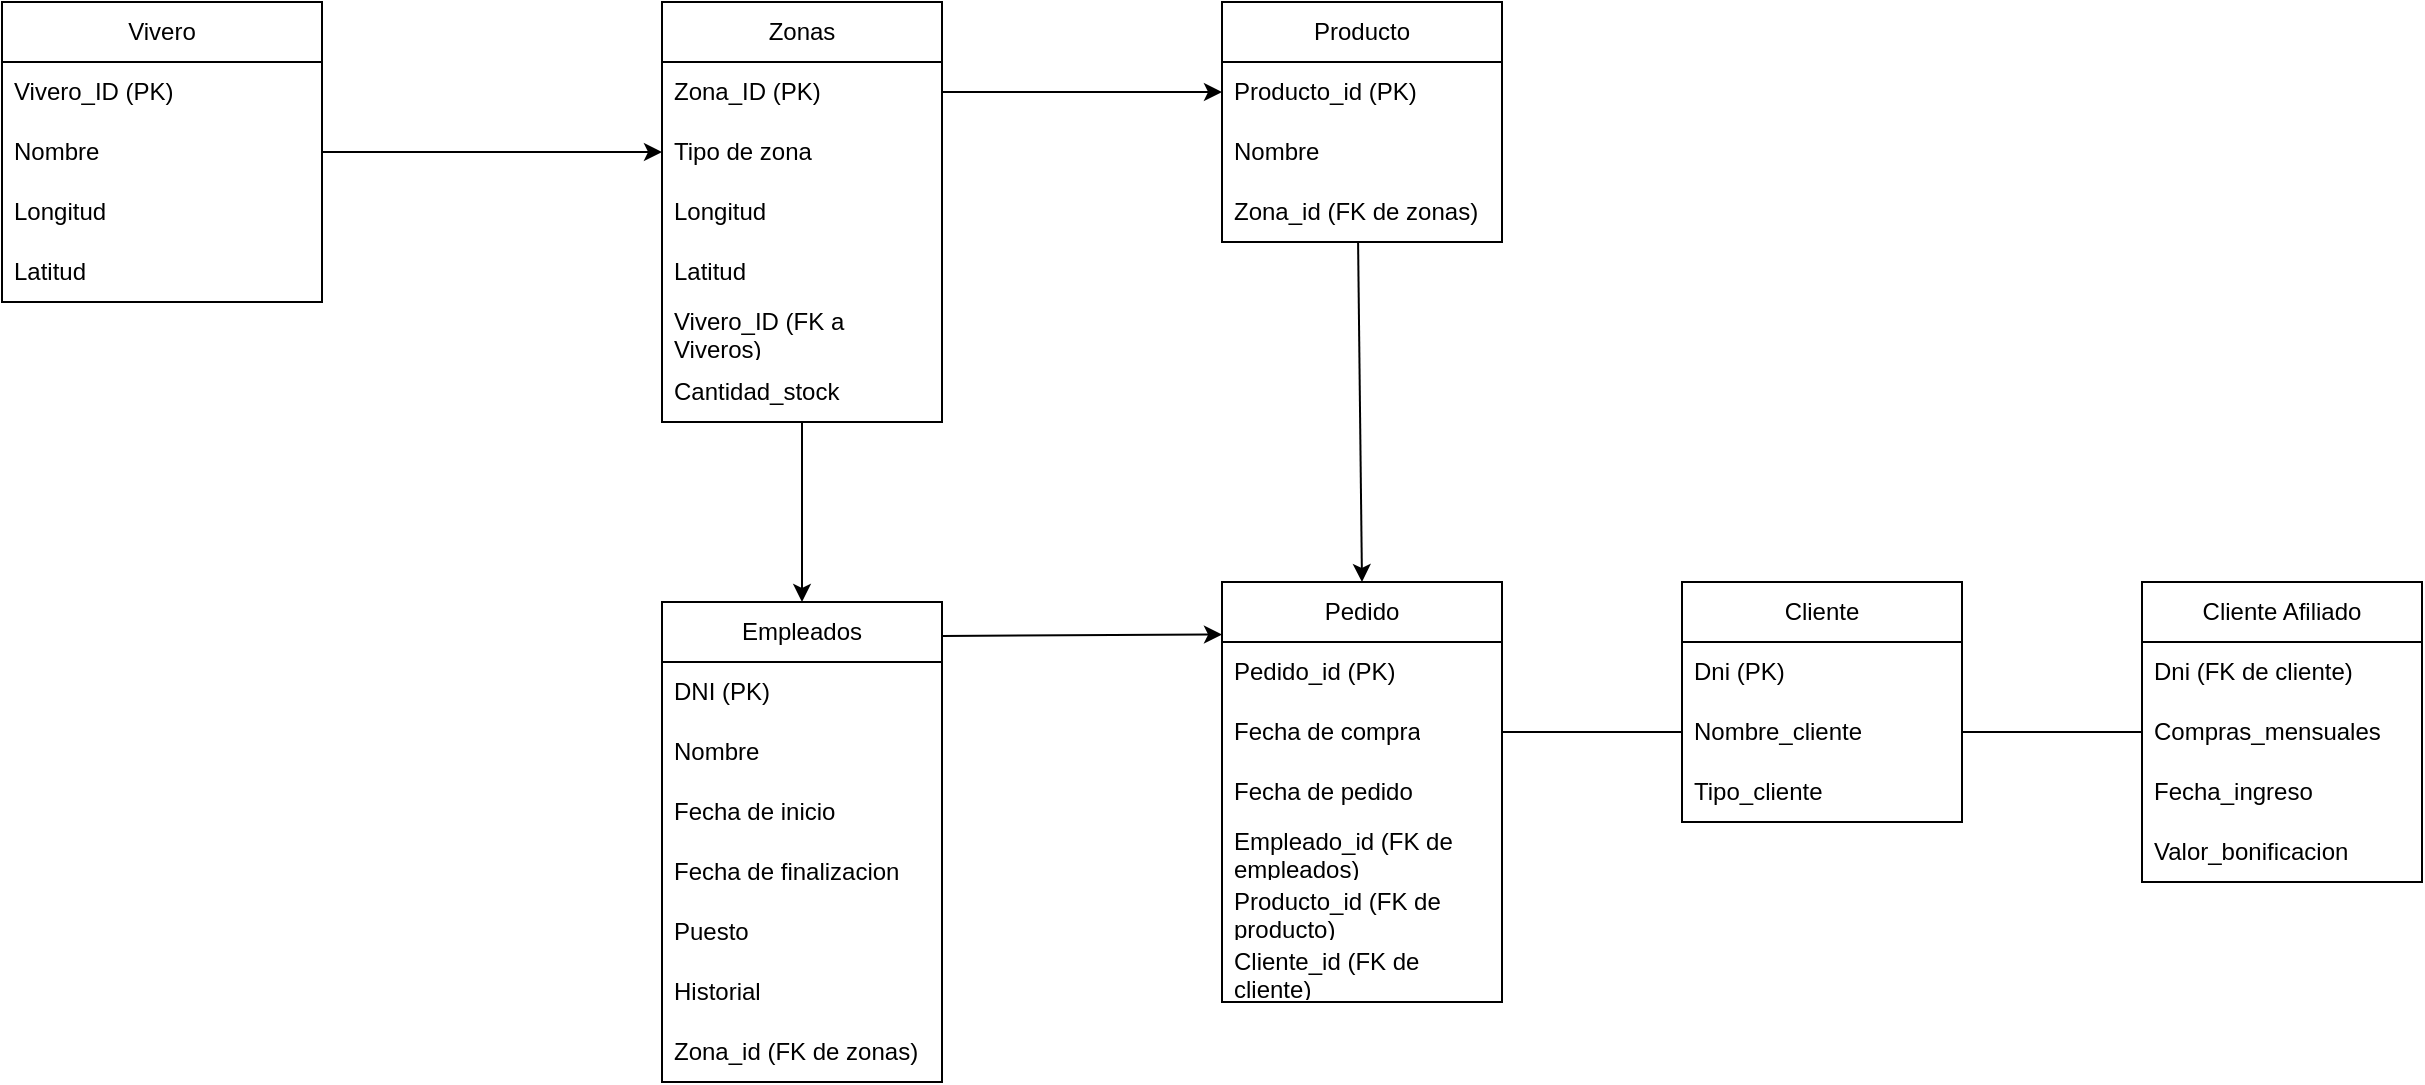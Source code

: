 <mxfile version="24.8.3">
  <diagram name="Página-1" id="y-SyeY6Hac7-5Vz-gWNY">
    <mxGraphModel dx="671" dy="784" grid="1" gridSize="10" guides="1" tooltips="1" connect="1" arrows="1" fold="1" page="1" pageScale="1" pageWidth="1654" pageHeight="2336" math="0" shadow="0">
      <root>
        <mxCell id="0" />
        <mxCell id="1" parent="0" />
        <mxCell id="gdBTWpyvUSNcfsHML8O1-1" value="Vivero" style="swimlane;fontStyle=0;childLayout=stackLayout;horizontal=1;startSize=30;horizontalStack=0;resizeParent=1;resizeParentMax=0;resizeLast=0;collapsible=1;marginBottom=0;whiteSpace=wrap;html=1;" parent="1" vertex="1">
          <mxGeometry y="1040" width="160" height="150" as="geometry">
            <mxRectangle x="110" y="1500" width="70" height="30" as="alternateBounds" />
          </mxGeometry>
        </mxCell>
        <mxCell id="gdBTWpyvUSNcfsHML8O1-2" value="Vivero_ID (PK)&lt;span style=&quot;white-space: pre;&quot;&gt;&#x9;&lt;/span&gt;" style="text;strokeColor=none;fillColor=none;align=left;verticalAlign=middle;spacingLeft=4;spacingRight=4;overflow=hidden;points=[[0,0.5],[1,0.5]];portConstraint=eastwest;rotatable=0;whiteSpace=wrap;html=1;" parent="gdBTWpyvUSNcfsHML8O1-1" vertex="1">
          <mxGeometry y="30" width="160" height="30" as="geometry" />
        </mxCell>
        <mxCell id="gdBTWpyvUSNcfsHML8O1-3" value="Nombre" style="text;strokeColor=none;fillColor=none;align=left;verticalAlign=middle;spacingLeft=4;spacingRight=4;overflow=hidden;points=[[0,0.5],[1,0.5]];portConstraint=eastwest;rotatable=0;whiteSpace=wrap;html=1;" parent="gdBTWpyvUSNcfsHML8O1-1" vertex="1">
          <mxGeometry y="60" width="160" height="30" as="geometry" />
        </mxCell>
        <mxCell id="gdBTWpyvUSNcfsHML8O1-4" value="Longitud" style="text;strokeColor=none;fillColor=none;align=left;verticalAlign=middle;spacingLeft=4;spacingRight=4;overflow=hidden;points=[[0,0.5],[1,0.5]];portConstraint=eastwest;rotatable=0;whiteSpace=wrap;html=1;" parent="gdBTWpyvUSNcfsHML8O1-1" vertex="1">
          <mxGeometry y="90" width="160" height="30" as="geometry" />
        </mxCell>
        <mxCell id="7hObZ_VGaH9vUzibAlcM-1" value="Latitud" style="text;strokeColor=none;fillColor=none;align=left;verticalAlign=middle;spacingLeft=4;spacingRight=4;overflow=hidden;points=[[0,0.5],[1,0.5]];portConstraint=eastwest;rotatable=0;whiteSpace=wrap;html=1;" parent="gdBTWpyvUSNcfsHML8O1-1" vertex="1">
          <mxGeometry y="120" width="160" height="30" as="geometry" />
        </mxCell>
        <mxCell id="7hObZ_VGaH9vUzibAlcM-4" value="Zonas" style="swimlane;fontStyle=0;childLayout=stackLayout;horizontal=1;startSize=30;horizontalStack=0;resizeParent=1;resizeParentMax=0;resizeLast=0;collapsible=1;marginBottom=0;whiteSpace=wrap;html=1;" parent="1" vertex="1">
          <mxGeometry x="330" y="1040" width="140" height="210" as="geometry" />
        </mxCell>
        <mxCell id="7hObZ_VGaH9vUzibAlcM-5" value="Zona_ID (PK)" style="text;strokeColor=none;fillColor=none;align=left;verticalAlign=middle;spacingLeft=4;spacingRight=4;overflow=hidden;points=[[0,0.5],[1,0.5]];portConstraint=eastwest;rotatable=0;whiteSpace=wrap;html=1;" parent="7hObZ_VGaH9vUzibAlcM-4" vertex="1">
          <mxGeometry y="30" width="140" height="30" as="geometry" />
        </mxCell>
        <mxCell id="7hObZ_VGaH9vUzibAlcM-6" value="Tipo de zona" style="text;strokeColor=none;fillColor=none;align=left;verticalAlign=middle;spacingLeft=4;spacingRight=4;overflow=hidden;points=[[0,0.5],[1,0.5]];portConstraint=eastwest;rotatable=0;whiteSpace=wrap;html=1;" parent="7hObZ_VGaH9vUzibAlcM-4" vertex="1">
          <mxGeometry y="60" width="140" height="30" as="geometry" />
        </mxCell>
        <mxCell id="7hObZ_VGaH9vUzibAlcM-7" value="Longitud" style="text;strokeColor=none;fillColor=none;align=left;verticalAlign=middle;spacingLeft=4;spacingRight=4;overflow=hidden;points=[[0,0.5],[1,0.5]];portConstraint=eastwest;rotatable=0;whiteSpace=wrap;html=1;" parent="7hObZ_VGaH9vUzibAlcM-4" vertex="1">
          <mxGeometry y="90" width="140" height="30" as="geometry" />
        </mxCell>
        <mxCell id="7hObZ_VGaH9vUzibAlcM-8" value="Latitud" style="text;strokeColor=none;fillColor=none;align=left;verticalAlign=middle;spacingLeft=4;spacingRight=4;overflow=hidden;points=[[0,0.5],[1,0.5]];portConstraint=eastwest;rotatable=0;whiteSpace=wrap;html=1;" parent="7hObZ_VGaH9vUzibAlcM-4" vertex="1">
          <mxGeometry y="120" width="140" height="30" as="geometry" />
        </mxCell>
        <mxCell id="7hObZ_VGaH9vUzibAlcM-9" value="Vivero_ID (FK a Viveros)" style="text;strokeColor=none;fillColor=none;align=left;verticalAlign=middle;spacingLeft=4;spacingRight=4;overflow=hidden;points=[[0,0.5],[1,0.5]];portConstraint=eastwest;rotatable=0;whiteSpace=wrap;html=1;" parent="7hObZ_VGaH9vUzibAlcM-4" vertex="1">
          <mxGeometry y="150" width="140" height="30" as="geometry" />
        </mxCell>
        <mxCell id="_dKuL7jVNLMuewMv2L4r-25" value="Cantidad_stock" style="text;strokeColor=none;fillColor=none;align=left;verticalAlign=middle;spacingLeft=4;spacingRight=4;overflow=hidden;points=[[0,0.5],[1,0.5]];portConstraint=eastwest;rotatable=0;whiteSpace=wrap;html=1;" vertex="1" parent="7hObZ_VGaH9vUzibAlcM-4">
          <mxGeometry y="180" width="140" height="30" as="geometry" />
        </mxCell>
        <mxCell id="7hObZ_VGaH9vUzibAlcM-11" style="edgeStyle=orthogonalEdgeStyle;rounded=0;orthogonalLoop=1;jettySize=auto;html=1;exitX=1;exitY=0.5;exitDx=0;exitDy=0;entryX=0;entryY=0.5;entryDx=0;entryDy=0;" parent="1" source="gdBTWpyvUSNcfsHML8O1-3" target="7hObZ_VGaH9vUzibAlcM-6" edge="1">
          <mxGeometry relative="1" as="geometry" />
        </mxCell>
        <mxCell id="_dKuL7jVNLMuewMv2L4r-1" value="Empleados" style="swimlane;fontStyle=0;childLayout=stackLayout;horizontal=1;startSize=30;horizontalStack=0;resizeParent=1;resizeParentMax=0;resizeLast=0;collapsible=1;marginBottom=0;whiteSpace=wrap;html=1;" vertex="1" parent="1">
          <mxGeometry x="330" y="1340" width="140" height="240" as="geometry" />
        </mxCell>
        <mxCell id="_dKuL7jVNLMuewMv2L4r-2" value="DNI (PK)" style="text;strokeColor=none;fillColor=none;align=left;verticalAlign=middle;spacingLeft=4;spacingRight=4;overflow=hidden;points=[[0,0.5],[1,0.5]];portConstraint=eastwest;rotatable=0;whiteSpace=wrap;html=1;" vertex="1" parent="_dKuL7jVNLMuewMv2L4r-1">
          <mxGeometry y="30" width="140" height="30" as="geometry" />
        </mxCell>
        <mxCell id="_dKuL7jVNLMuewMv2L4r-3" value="Nombre" style="text;strokeColor=none;fillColor=none;align=left;verticalAlign=middle;spacingLeft=4;spacingRight=4;overflow=hidden;points=[[0,0.5],[1,0.5]];portConstraint=eastwest;rotatable=0;whiteSpace=wrap;html=1;" vertex="1" parent="_dKuL7jVNLMuewMv2L4r-1">
          <mxGeometry y="60" width="140" height="30" as="geometry" />
        </mxCell>
        <mxCell id="_dKuL7jVNLMuewMv2L4r-4" value="Fecha de inicio" style="text;strokeColor=none;fillColor=none;align=left;verticalAlign=middle;spacingLeft=4;spacingRight=4;overflow=hidden;points=[[0,0.5],[1,0.5]];portConstraint=eastwest;rotatable=0;whiteSpace=wrap;html=1;" vertex="1" parent="_dKuL7jVNLMuewMv2L4r-1">
          <mxGeometry y="90" width="140" height="30" as="geometry" />
        </mxCell>
        <mxCell id="_dKuL7jVNLMuewMv2L4r-5" value="Fecha de finalizacion" style="text;strokeColor=none;fillColor=none;align=left;verticalAlign=middle;spacingLeft=4;spacingRight=4;overflow=hidden;points=[[0,0.5],[1,0.5]];portConstraint=eastwest;rotatable=0;whiteSpace=wrap;html=1;" vertex="1" parent="_dKuL7jVNLMuewMv2L4r-1">
          <mxGeometry y="120" width="140" height="30" as="geometry" />
        </mxCell>
        <mxCell id="_dKuL7jVNLMuewMv2L4r-6" value="Puesto" style="text;strokeColor=none;fillColor=none;align=left;verticalAlign=middle;spacingLeft=4;spacingRight=4;overflow=hidden;points=[[0,0.5],[1,0.5]];portConstraint=eastwest;rotatable=0;whiteSpace=wrap;html=1;" vertex="1" parent="_dKuL7jVNLMuewMv2L4r-1">
          <mxGeometry y="150" width="140" height="30" as="geometry" />
        </mxCell>
        <mxCell id="_dKuL7jVNLMuewMv2L4r-7" value="Historial" style="text;strokeColor=none;fillColor=none;align=left;verticalAlign=middle;spacingLeft=4;spacingRight=4;overflow=hidden;points=[[0,0.5],[1,0.5]];portConstraint=eastwest;rotatable=0;whiteSpace=wrap;html=1;" vertex="1" parent="_dKuL7jVNLMuewMv2L4r-1">
          <mxGeometry y="180" width="140" height="30" as="geometry" />
        </mxCell>
        <mxCell id="_dKuL7jVNLMuewMv2L4r-8" value="Zona_id (FK de zonas)" style="text;strokeColor=none;fillColor=none;align=left;verticalAlign=middle;spacingLeft=4;spacingRight=4;overflow=hidden;points=[[0,0.5],[1,0.5]];portConstraint=eastwest;rotatable=0;whiteSpace=wrap;html=1;" vertex="1" parent="_dKuL7jVNLMuewMv2L4r-1">
          <mxGeometry y="210" width="140" height="30" as="geometry" />
        </mxCell>
        <mxCell id="_dKuL7jVNLMuewMv2L4r-10" value="" style="endArrow=classic;html=1;rounded=0;entryX=0.5;entryY=0;entryDx=0;entryDy=0;" edge="1" parent="1" target="_dKuL7jVNLMuewMv2L4r-1">
          <mxGeometry width="50" height="50" relative="1" as="geometry">
            <mxPoint x="400" y="1250" as="sourcePoint" />
            <mxPoint x="370" y="1260" as="targetPoint" />
          </mxGeometry>
        </mxCell>
        <mxCell id="_dKuL7jVNLMuewMv2L4r-11" value="Producto" style="swimlane;fontStyle=0;childLayout=stackLayout;horizontal=1;startSize=30;horizontalStack=0;resizeParent=1;resizeParentMax=0;resizeLast=0;collapsible=1;marginBottom=0;whiteSpace=wrap;html=1;" vertex="1" parent="1">
          <mxGeometry x="610" y="1040" width="140" height="120" as="geometry" />
        </mxCell>
        <mxCell id="_dKuL7jVNLMuewMv2L4r-12" value="Producto_id (PK)" style="text;strokeColor=none;fillColor=none;align=left;verticalAlign=middle;spacingLeft=4;spacingRight=4;overflow=hidden;points=[[0,0.5],[1,0.5]];portConstraint=eastwest;rotatable=0;whiteSpace=wrap;html=1;" vertex="1" parent="_dKuL7jVNLMuewMv2L4r-11">
          <mxGeometry y="30" width="140" height="30" as="geometry" />
        </mxCell>
        <mxCell id="_dKuL7jVNLMuewMv2L4r-13" value="Nombre" style="text;strokeColor=none;fillColor=none;align=left;verticalAlign=middle;spacingLeft=4;spacingRight=4;overflow=hidden;points=[[0,0.5],[1,0.5]];portConstraint=eastwest;rotatable=0;whiteSpace=wrap;html=1;" vertex="1" parent="_dKuL7jVNLMuewMv2L4r-11">
          <mxGeometry y="60" width="140" height="30" as="geometry" />
        </mxCell>
        <mxCell id="_dKuL7jVNLMuewMv2L4r-14" value="Zona_id (FK de zonas)" style="text;strokeColor=none;fillColor=none;align=left;verticalAlign=middle;spacingLeft=4;spacingRight=4;overflow=hidden;points=[[0,0.5],[1,0.5]];portConstraint=eastwest;rotatable=0;whiteSpace=wrap;html=1;" vertex="1" parent="_dKuL7jVNLMuewMv2L4r-11">
          <mxGeometry y="90" width="140" height="30" as="geometry" />
        </mxCell>
        <mxCell id="_dKuL7jVNLMuewMv2L4r-15" value="" style="endArrow=classic;html=1;rounded=0;exitX=1;exitY=0.5;exitDx=0;exitDy=0;entryX=0;entryY=0.5;entryDx=0;entryDy=0;" edge="1" parent="1" source="7hObZ_VGaH9vUzibAlcM-5" target="_dKuL7jVNLMuewMv2L4r-12">
          <mxGeometry width="50" height="50" relative="1" as="geometry">
            <mxPoint x="610" y="1330" as="sourcePoint" />
            <mxPoint x="660" y="1280" as="targetPoint" />
          </mxGeometry>
        </mxCell>
        <mxCell id="_dKuL7jVNLMuewMv2L4r-16" value="Pedido" style="swimlane;fontStyle=0;childLayout=stackLayout;horizontal=1;startSize=30;horizontalStack=0;resizeParent=1;resizeParentMax=0;resizeLast=0;collapsible=1;marginBottom=0;whiteSpace=wrap;html=1;" vertex="1" parent="1">
          <mxGeometry x="610" y="1330" width="140" height="210" as="geometry" />
        </mxCell>
        <mxCell id="_dKuL7jVNLMuewMv2L4r-17" value="Pedido_id (PK)" style="text;strokeColor=none;fillColor=none;align=left;verticalAlign=middle;spacingLeft=4;spacingRight=4;overflow=hidden;points=[[0,0.5],[1,0.5]];portConstraint=eastwest;rotatable=0;whiteSpace=wrap;html=1;" vertex="1" parent="_dKuL7jVNLMuewMv2L4r-16">
          <mxGeometry y="30" width="140" height="30" as="geometry" />
        </mxCell>
        <mxCell id="_dKuL7jVNLMuewMv2L4r-18" value="Fecha de compra" style="text;strokeColor=none;fillColor=none;align=left;verticalAlign=middle;spacingLeft=4;spacingRight=4;overflow=hidden;points=[[0,0.5],[1,0.5]];portConstraint=eastwest;rotatable=0;whiteSpace=wrap;html=1;" vertex="1" parent="_dKuL7jVNLMuewMv2L4r-16">
          <mxGeometry y="60" width="140" height="30" as="geometry" />
        </mxCell>
        <mxCell id="_dKuL7jVNLMuewMv2L4r-19" value="Fecha de pedido" style="text;strokeColor=none;fillColor=none;align=left;verticalAlign=middle;spacingLeft=4;spacingRight=4;overflow=hidden;points=[[0,0.5],[1,0.5]];portConstraint=eastwest;rotatable=0;whiteSpace=wrap;html=1;" vertex="1" parent="_dKuL7jVNLMuewMv2L4r-16">
          <mxGeometry y="90" width="140" height="30" as="geometry" />
        </mxCell>
        <mxCell id="_dKuL7jVNLMuewMv2L4r-22" value="Empleado_id (FK de empleados)" style="text;strokeColor=none;fillColor=none;align=left;verticalAlign=middle;spacingLeft=4;spacingRight=4;overflow=hidden;points=[[0,0.5],[1,0.5]];portConstraint=eastwest;rotatable=0;whiteSpace=wrap;html=1;" vertex="1" parent="_dKuL7jVNLMuewMv2L4r-16">
          <mxGeometry y="120" width="140" height="30" as="geometry" />
        </mxCell>
        <mxCell id="_dKuL7jVNLMuewMv2L4r-23" value="Producto_id (FK de producto)" style="text;strokeColor=none;fillColor=none;align=left;verticalAlign=middle;spacingLeft=4;spacingRight=4;overflow=hidden;points=[[0,0.5],[1,0.5]];portConstraint=eastwest;rotatable=0;whiteSpace=wrap;html=1;" vertex="1" parent="_dKuL7jVNLMuewMv2L4r-16">
          <mxGeometry y="150" width="140" height="30" as="geometry" />
        </mxCell>
        <mxCell id="_dKuL7jVNLMuewMv2L4r-24" value="Cliente_id (FK de cliente)" style="text;strokeColor=none;fillColor=none;align=left;verticalAlign=middle;spacingLeft=4;spacingRight=4;overflow=hidden;points=[[0,0.5],[1,0.5]];portConstraint=eastwest;rotatable=0;whiteSpace=wrap;html=1;" vertex="1" parent="_dKuL7jVNLMuewMv2L4r-16">
          <mxGeometry y="180" width="140" height="30" as="geometry" />
        </mxCell>
        <mxCell id="_dKuL7jVNLMuewMv2L4r-20" value="" style="endArrow=classic;html=1;rounded=0;exitX=0.486;exitY=1;exitDx=0;exitDy=0;exitPerimeter=0;entryX=0.5;entryY=0;entryDx=0;entryDy=0;" edge="1" parent="1" source="_dKuL7jVNLMuewMv2L4r-14" target="_dKuL7jVNLMuewMv2L4r-16">
          <mxGeometry width="50" height="50" relative="1" as="geometry">
            <mxPoint x="610" y="1330" as="sourcePoint" />
            <mxPoint x="660" y="1280" as="targetPoint" />
          </mxGeometry>
        </mxCell>
        <mxCell id="_dKuL7jVNLMuewMv2L4r-21" value="" style="endArrow=classic;html=1;rounded=0;entryX=0;entryY=0.125;entryDx=0;entryDy=0;entryPerimeter=0;" edge="1" parent="1" target="_dKuL7jVNLMuewMv2L4r-16">
          <mxGeometry width="50" height="50" relative="1" as="geometry">
            <mxPoint x="470" y="1357" as="sourcePoint" />
            <mxPoint x="660" y="1280" as="targetPoint" />
          </mxGeometry>
        </mxCell>
        <mxCell id="_dKuL7jVNLMuewMv2L4r-26" value="Cliente" style="swimlane;fontStyle=0;childLayout=stackLayout;horizontal=1;startSize=30;horizontalStack=0;resizeParent=1;resizeParentMax=0;resizeLast=0;collapsible=1;marginBottom=0;whiteSpace=wrap;html=1;" vertex="1" parent="1">
          <mxGeometry x="840" y="1330" width="140" height="120" as="geometry" />
        </mxCell>
        <mxCell id="_dKuL7jVNLMuewMv2L4r-27" value="Dni (PK)" style="text;strokeColor=none;fillColor=none;align=left;verticalAlign=middle;spacingLeft=4;spacingRight=4;overflow=hidden;points=[[0,0.5],[1,0.5]];portConstraint=eastwest;rotatable=0;whiteSpace=wrap;html=1;" vertex="1" parent="_dKuL7jVNLMuewMv2L4r-26">
          <mxGeometry y="30" width="140" height="30" as="geometry" />
        </mxCell>
        <mxCell id="_dKuL7jVNLMuewMv2L4r-28" value="Nombre_cliente" style="text;strokeColor=none;fillColor=none;align=left;verticalAlign=middle;spacingLeft=4;spacingRight=4;overflow=hidden;points=[[0,0.5],[1,0.5]];portConstraint=eastwest;rotatable=0;whiteSpace=wrap;html=1;" vertex="1" parent="_dKuL7jVNLMuewMv2L4r-26">
          <mxGeometry y="60" width="140" height="30" as="geometry" />
        </mxCell>
        <mxCell id="_dKuL7jVNLMuewMv2L4r-29" value="Tipo_cliente" style="text;strokeColor=none;fillColor=none;align=left;verticalAlign=middle;spacingLeft=4;spacingRight=4;overflow=hidden;points=[[0,0.5],[1,0.5]];portConstraint=eastwest;rotatable=0;whiteSpace=wrap;html=1;" vertex="1" parent="_dKuL7jVNLMuewMv2L4r-26">
          <mxGeometry y="90" width="140" height="30" as="geometry" />
        </mxCell>
        <mxCell id="_dKuL7jVNLMuewMv2L4r-31" value="" style="endArrow=none;html=1;rounded=0;entryX=0;entryY=0.5;entryDx=0;entryDy=0;exitX=1;exitY=0.5;exitDx=0;exitDy=0;" edge="1" parent="1" source="_dKuL7jVNLMuewMv2L4r-18" target="_dKuL7jVNLMuewMv2L4r-28">
          <mxGeometry width="50" height="50" relative="1" as="geometry">
            <mxPoint x="790" y="1400" as="sourcePoint" />
            <mxPoint x="970" y="1500" as="targetPoint" />
          </mxGeometry>
        </mxCell>
        <mxCell id="_dKuL7jVNLMuewMv2L4r-32" value="Cliente Afiliado" style="swimlane;fontStyle=0;childLayout=stackLayout;horizontal=1;startSize=30;horizontalStack=0;resizeParent=1;resizeParentMax=0;resizeLast=0;collapsible=1;marginBottom=0;whiteSpace=wrap;html=1;" vertex="1" parent="1">
          <mxGeometry x="1070" y="1330" width="140" height="150" as="geometry" />
        </mxCell>
        <mxCell id="_dKuL7jVNLMuewMv2L4r-33" value="Dni (FK de cliente)" style="text;strokeColor=none;fillColor=none;align=left;verticalAlign=middle;spacingLeft=4;spacingRight=4;overflow=hidden;points=[[0,0.5],[1,0.5]];portConstraint=eastwest;rotatable=0;whiteSpace=wrap;html=1;" vertex="1" parent="_dKuL7jVNLMuewMv2L4r-32">
          <mxGeometry y="30" width="140" height="30" as="geometry" />
        </mxCell>
        <mxCell id="_dKuL7jVNLMuewMv2L4r-35" value="Compras_mensuales" style="text;strokeColor=none;fillColor=none;align=left;verticalAlign=middle;spacingLeft=4;spacingRight=4;overflow=hidden;points=[[0,0.5],[1,0.5]];portConstraint=eastwest;rotatable=0;whiteSpace=wrap;html=1;" vertex="1" parent="_dKuL7jVNLMuewMv2L4r-32">
          <mxGeometry y="60" width="140" height="30" as="geometry" />
        </mxCell>
        <mxCell id="_dKuL7jVNLMuewMv2L4r-36" value="Fecha_ingreso" style="text;strokeColor=none;fillColor=none;align=left;verticalAlign=middle;spacingLeft=4;spacingRight=4;overflow=hidden;points=[[0,0.5],[1,0.5]];portConstraint=eastwest;rotatable=0;whiteSpace=wrap;html=1;" vertex="1" parent="_dKuL7jVNLMuewMv2L4r-32">
          <mxGeometry y="90" width="140" height="30" as="geometry" />
        </mxCell>
        <mxCell id="_dKuL7jVNLMuewMv2L4r-37" value="Valor_bonificacion" style="text;strokeColor=none;fillColor=none;align=left;verticalAlign=middle;spacingLeft=4;spacingRight=4;overflow=hidden;points=[[0,0.5],[1,0.5]];portConstraint=eastwest;rotatable=0;whiteSpace=wrap;html=1;" vertex="1" parent="_dKuL7jVNLMuewMv2L4r-32">
          <mxGeometry y="120" width="140" height="30" as="geometry" />
        </mxCell>
        <mxCell id="_dKuL7jVNLMuewMv2L4r-38" value="" style="endArrow=none;html=1;rounded=0;exitX=1;exitY=0.5;exitDx=0;exitDy=0;entryX=0;entryY=0.5;entryDx=0;entryDy=0;" edge="1" parent="1" source="_dKuL7jVNLMuewMv2L4r-28" target="_dKuL7jVNLMuewMv2L4r-35">
          <mxGeometry width="50" height="50" relative="1" as="geometry">
            <mxPoint x="920" y="1550" as="sourcePoint" />
            <mxPoint x="970" y="1500" as="targetPoint" />
          </mxGeometry>
        </mxCell>
      </root>
    </mxGraphModel>
  </diagram>
</mxfile>
